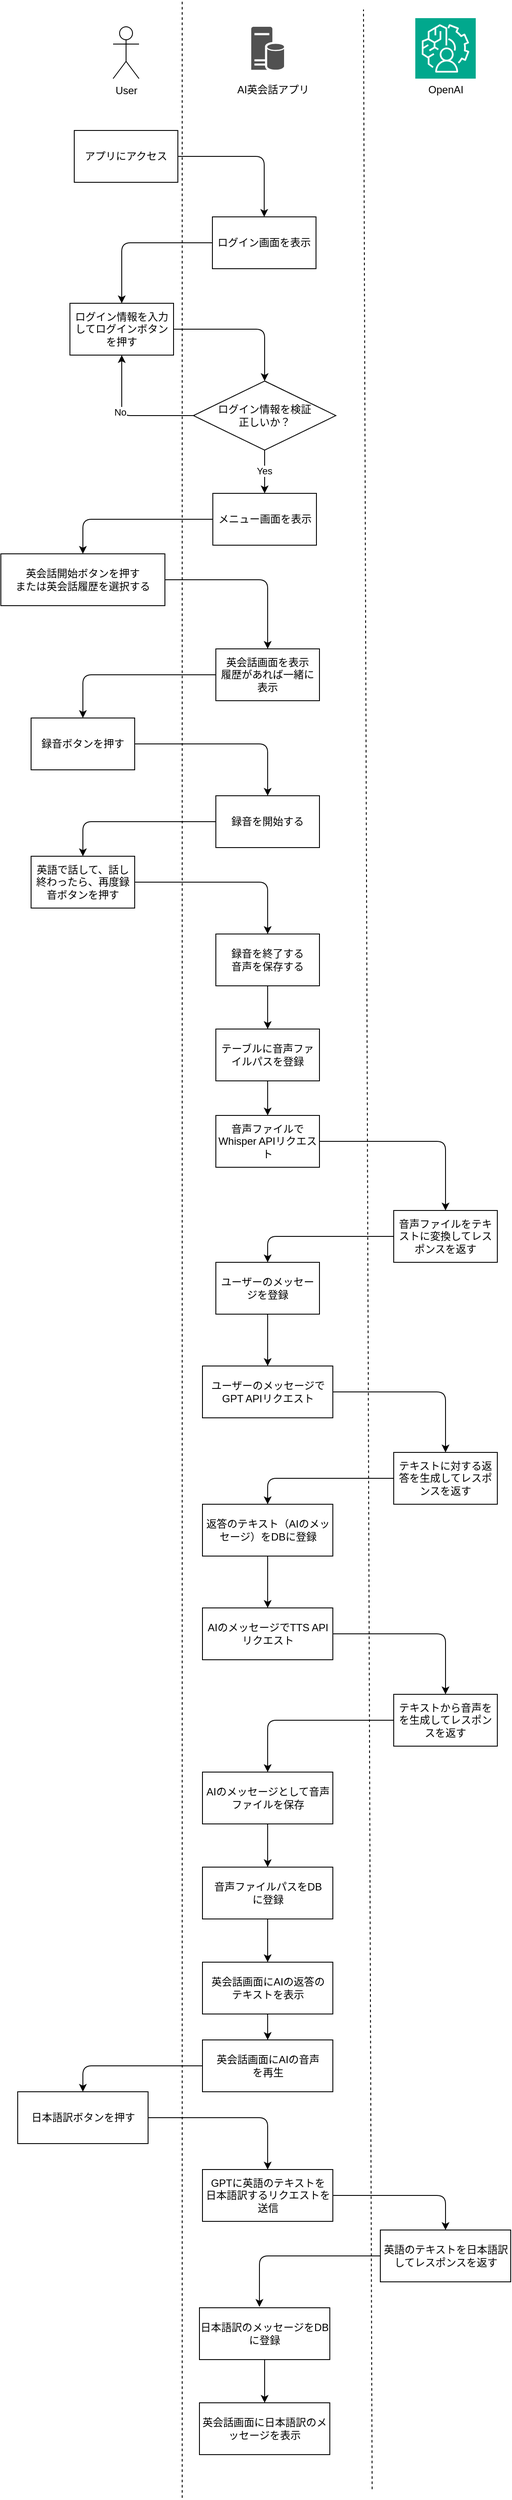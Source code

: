 <mxfile>
    <diagram id="Y1CJPtai4_8iO4vTPXVW" name="ページ1">
        <mxGraphModel dx="936" dy="667" grid="1" gridSize="10" guides="1" tooltips="1" connect="1" arrows="1" fold="1" page="1" pageScale="1" pageWidth="850" pageHeight="1100" math="0" shadow="0">
            <root>
                <mxCell id="0"/>
                <mxCell id="1" parent="0"/>
                <mxCell id="2" value="User" style="shape=umlActor;verticalLabelPosition=bottom;verticalAlign=top;html=1;outlineConnect=0;" vertex="1" parent="1">
                    <mxGeometry x="250" y="320" width="30" height="60" as="geometry"/>
                </mxCell>
                <mxCell id="3" value="" style="sketch=0;pointerEvents=1;shadow=0;dashed=0;html=1;strokeColor=none;labelPosition=center;verticalLabelPosition=bottom;verticalAlign=top;align=center;fillColor=#515151;shape=mxgraph.mscae.enterprise.database_server" vertex="1" parent="1">
                    <mxGeometry x="410" y="320" width="38" height="50" as="geometry"/>
                </mxCell>
                <mxCell id="6" value="AI英会話アプリ" style="text;html=1;align=center;verticalAlign=middle;resizable=0;points=[];autosize=1;strokeColor=none;fillColor=none;" vertex="1" parent="1">
                    <mxGeometry x="380" y="378" width="110" height="30" as="geometry"/>
                </mxCell>
                <mxCell id="7" value="" style="sketch=0;points=[[0,0,0],[0.25,0,0],[0.5,0,0],[0.75,0,0],[1,0,0],[0,1,0],[0.25,1,0],[0.5,1,0],[0.75,1,0],[1,1,0],[0,0.25,0],[0,0.5,0],[0,0.75,0],[1,0.25,0],[1,0.5,0],[1,0.75,0]];outlineConnect=0;fontColor=#232F3E;fillColor=#01A88D;strokeColor=#ffffff;dashed=0;verticalLabelPosition=bottom;verticalAlign=top;align=center;html=1;fontSize=12;fontStyle=0;aspect=fixed;shape=mxgraph.aws4.resourceIcon;resIcon=mxgraph.aws4.augmented_ai;" vertex="1" parent="1">
                    <mxGeometry x="600" y="310" width="70" height="70" as="geometry"/>
                </mxCell>
                <mxCell id="9" value="OpenAI" style="text;html=1;align=center;verticalAlign=middle;resizable=0;points=[];autosize=1;strokeColor=none;fillColor=none;" vertex="1" parent="1">
                    <mxGeometry x="605" y="378" width="60" height="30" as="geometry"/>
                </mxCell>
                <mxCell id="12" style="edgeStyle=orthogonalEdgeStyle;html=1;entryX=0.5;entryY=0;entryDx=0;entryDy=0;" edge="1" parent="1" source="10" target="11">
                    <mxGeometry relative="1" as="geometry"/>
                </mxCell>
                <mxCell id="10" value="アプリにアクセス" style="rounded=0;whiteSpace=wrap;html=1;" vertex="1" parent="1">
                    <mxGeometry x="205" y="440" width="120" height="60" as="geometry"/>
                </mxCell>
                <mxCell id="16" style="edgeStyle=orthogonalEdgeStyle;html=1;entryX=0.5;entryY=0;entryDx=0;entryDy=0;" edge="1" parent="1" source="11" target="14">
                    <mxGeometry relative="1" as="geometry"/>
                </mxCell>
                <mxCell id="11" value="ログイン画面を表示" style="rounded=0;whiteSpace=wrap;html=1;" vertex="1" parent="1">
                    <mxGeometry x="365" y="540" width="120" height="60" as="geometry"/>
                </mxCell>
                <mxCell id="18" style="edgeStyle=orthogonalEdgeStyle;html=1;exitX=1;exitY=0.5;exitDx=0;exitDy=0;entryX=0.5;entryY=0;entryDx=0;entryDy=0;" edge="1" parent="1" source="14" target="17">
                    <mxGeometry relative="1" as="geometry"/>
                </mxCell>
                <mxCell id="14" value="ログイン情報を入力してログインボタンを押す" style="rounded=0;whiteSpace=wrap;html=1;" vertex="1" parent="1">
                    <mxGeometry x="200" y="640" width="120" height="60" as="geometry"/>
                </mxCell>
                <mxCell id="20" style="edgeStyle=orthogonalEdgeStyle;html=1;entryX=0.5;entryY=1;entryDx=0;entryDy=0;" edge="1" parent="1" source="17" target="14">
                    <mxGeometry relative="1" as="geometry"/>
                </mxCell>
                <mxCell id="22" value="No" style="edgeLabel;html=1;align=center;verticalAlign=middle;resizable=0;points=[];" vertex="1" connectable="0" parent="20">
                    <mxGeometry x="0.137" y="2" relative="1" as="geometry">
                        <mxPoint as="offset"/>
                    </mxGeometry>
                </mxCell>
                <mxCell id="21" style="edgeStyle=none;html=1;exitX=0.5;exitY=1;exitDx=0;exitDy=0;entryX=0.5;entryY=0;entryDx=0;entryDy=0;" edge="1" parent="1" source="17" target="19">
                    <mxGeometry relative="1" as="geometry"/>
                </mxCell>
                <mxCell id="24" value="Yes" style="edgeLabel;html=1;align=center;verticalAlign=middle;resizable=0;points=[];" vertex="1" connectable="0" parent="21">
                    <mxGeometry x="-0.04" y="-1" relative="1" as="geometry">
                        <mxPoint as="offset"/>
                    </mxGeometry>
                </mxCell>
                <mxCell id="17" value="ログイン情報を検証&lt;div&gt;正しいか？&lt;/div&gt;" style="rhombus;whiteSpace=wrap;html=1;" vertex="1" parent="1">
                    <mxGeometry x="343" y="730" width="165" height="80" as="geometry"/>
                </mxCell>
                <mxCell id="29" style="edgeStyle=orthogonalEdgeStyle;html=1;exitX=0;exitY=0.5;exitDx=0;exitDy=0;entryX=0.5;entryY=0;entryDx=0;entryDy=0;" edge="1" parent="1" source="19" target="27">
                    <mxGeometry relative="1" as="geometry"/>
                </mxCell>
                <mxCell id="19" value="メニュー画面を表示" style="rounded=0;whiteSpace=wrap;html=1;" vertex="1" parent="1">
                    <mxGeometry x="365.5" y="860" width="120" height="60" as="geometry"/>
                </mxCell>
                <mxCell id="25" value="" style="endArrow=none;dashed=1;html=1;" edge="1" parent="1">
                    <mxGeometry width="50" height="50" relative="1" as="geometry">
                        <mxPoint x="330" y="3180" as="sourcePoint"/>
                        <mxPoint x="330" y="290" as="targetPoint"/>
                    </mxGeometry>
                </mxCell>
                <mxCell id="26" value="" style="endArrow=none;dashed=1;html=1;" edge="1" parent="1">
                    <mxGeometry width="50" height="50" relative="1" as="geometry">
                        <mxPoint x="550" y="3170" as="sourcePoint"/>
                        <mxPoint x="540" y="300" as="targetPoint"/>
                    </mxGeometry>
                </mxCell>
                <mxCell id="33" style="edgeStyle=orthogonalEdgeStyle;html=1;entryX=0.5;entryY=0;entryDx=0;entryDy=0;" edge="1" parent="1" source="27" target="30">
                    <mxGeometry relative="1" as="geometry"/>
                </mxCell>
                <mxCell id="27" value="英会話開始ボタンを押す&lt;div&gt;または英会話履歴を選択する&lt;/div&gt;" style="rounded=0;whiteSpace=wrap;html=1;" vertex="1" parent="1">
                    <mxGeometry x="120" y="930" width="190" height="60" as="geometry"/>
                </mxCell>
                <mxCell id="36" style="edgeStyle=orthogonalEdgeStyle;html=1;entryX=0.5;entryY=0;entryDx=0;entryDy=0;" edge="1" parent="1" source="30" target="34">
                    <mxGeometry relative="1" as="geometry"/>
                </mxCell>
                <mxCell id="30" value="英会話画面を表示&lt;div&gt;履歴があれば一緒に表示&lt;/div&gt;" style="rounded=0;whiteSpace=wrap;html=1;" vertex="1" parent="1">
                    <mxGeometry x="369" y="1040" width="120" height="60" as="geometry"/>
                </mxCell>
                <mxCell id="38" style="edgeStyle=orthogonalEdgeStyle;html=1;entryX=0.5;entryY=0;entryDx=0;entryDy=0;" edge="1" parent="1" source="34" target="37">
                    <mxGeometry relative="1" as="geometry"/>
                </mxCell>
                <mxCell id="34" value="録音ボタンを押す" style="rounded=0;whiteSpace=wrap;html=1;" vertex="1" parent="1">
                    <mxGeometry x="155" y="1120" width="120" height="60" as="geometry"/>
                </mxCell>
                <mxCell id="40" style="edgeStyle=orthogonalEdgeStyle;html=1;entryX=0.5;entryY=0;entryDx=0;entryDy=0;" edge="1" parent="1" source="37" target="39">
                    <mxGeometry relative="1" as="geometry"/>
                </mxCell>
                <mxCell id="37" value="録音を開始する" style="rounded=0;whiteSpace=wrap;html=1;" vertex="1" parent="1">
                    <mxGeometry x="369" y="1210" width="120" height="60" as="geometry"/>
                </mxCell>
                <mxCell id="42" style="edgeStyle=orthogonalEdgeStyle;html=1;entryX=0.5;entryY=0;entryDx=0;entryDy=0;" edge="1" parent="1" source="39" target="41">
                    <mxGeometry relative="1" as="geometry"/>
                </mxCell>
                <mxCell id="39" value="英語で話して、話し終わったら、再度録音ボタンを押す" style="rounded=0;whiteSpace=wrap;html=1;" vertex="1" parent="1">
                    <mxGeometry x="155" y="1280" width="120" height="60" as="geometry"/>
                </mxCell>
                <mxCell id="45" style="edgeStyle=orthogonalEdgeStyle;html=1;exitX=0.5;exitY=1;exitDx=0;exitDy=0;entryX=0.5;entryY=0;entryDx=0;entryDy=0;" edge="1" parent="1" source="41" target="43">
                    <mxGeometry relative="1" as="geometry"/>
                </mxCell>
                <mxCell id="41" value="録音を終了する&lt;div&gt;音声を保存する&lt;/div&gt;" style="rounded=0;whiteSpace=wrap;html=1;" vertex="1" parent="1">
                    <mxGeometry x="369" y="1370" width="120" height="60" as="geometry"/>
                </mxCell>
                <mxCell id="47" style="edgeStyle=orthogonalEdgeStyle;html=1;exitX=0.5;exitY=1;exitDx=0;exitDy=0;entryX=0.5;entryY=0;entryDx=0;entryDy=0;" edge="1" parent="1" source="43" target="46">
                    <mxGeometry relative="1" as="geometry"/>
                </mxCell>
                <mxCell id="43" value="テーブルに音声ファイルパスを登録" style="rounded=0;whiteSpace=wrap;html=1;" vertex="1" parent="1">
                    <mxGeometry x="369" y="1480" width="120" height="60" as="geometry"/>
                </mxCell>
                <mxCell id="49" style="edgeStyle=orthogonalEdgeStyle;html=1;" edge="1" parent="1" source="46" target="48">
                    <mxGeometry relative="1" as="geometry"/>
                </mxCell>
                <mxCell id="46" value="音声ファイルで&lt;br&gt;Whisper APIリクエスト" style="rounded=0;whiteSpace=wrap;html=1;" vertex="1" parent="1">
                    <mxGeometry x="369" y="1580" width="120" height="60" as="geometry"/>
                </mxCell>
                <mxCell id="52" style="edgeStyle=orthogonalEdgeStyle;html=1;entryX=0.5;entryY=0;entryDx=0;entryDy=0;" edge="1" parent="1" source="48" target="51">
                    <mxGeometry relative="1" as="geometry"/>
                </mxCell>
                <mxCell id="48" value="音声ファイルをテキストに変換してレスポンスを返す" style="rounded=0;whiteSpace=wrap;html=1;" vertex="1" parent="1">
                    <mxGeometry x="575" y="1690" width="120" height="60" as="geometry"/>
                </mxCell>
                <mxCell id="54" style="edgeStyle=orthogonalEdgeStyle;html=1;entryX=0.5;entryY=0;entryDx=0;entryDy=0;" edge="1" parent="1" source="51" target="53">
                    <mxGeometry relative="1" as="geometry"/>
                </mxCell>
                <mxCell id="51" value="ユーザーのメッセージを登録" style="rounded=0;whiteSpace=wrap;html=1;" vertex="1" parent="1">
                    <mxGeometry x="369" y="1750" width="120" height="60" as="geometry"/>
                </mxCell>
                <mxCell id="57" style="edgeStyle=orthogonalEdgeStyle;html=1;" edge="1" parent="1" source="53" target="55">
                    <mxGeometry relative="1" as="geometry"/>
                </mxCell>
                <mxCell id="53" value="ユーザーのメッセージでGPT APIリクエスト" style="rounded=0;whiteSpace=wrap;html=1;" vertex="1" parent="1">
                    <mxGeometry x="353.5" y="1870" width="151" height="60" as="geometry"/>
                </mxCell>
                <mxCell id="58" style="edgeStyle=orthogonalEdgeStyle;html=1;entryX=0.5;entryY=0;entryDx=0;entryDy=0;" edge="1" parent="1" source="55" target="56">
                    <mxGeometry relative="1" as="geometry"/>
                </mxCell>
                <mxCell id="55" value="テキストに対する返答を生成してレスポンスを返す" style="rounded=0;whiteSpace=wrap;html=1;" vertex="1" parent="1">
                    <mxGeometry x="575" y="1970" width="120" height="60" as="geometry"/>
                </mxCell>
                <mxCell id="60" style="edgeStyle=orthogonalEdgeStyle;html=1;entryX=0.5;entryY=0;entryDx=0;entryDy=0;" edge="1" parent="1" source="56" target="59">
                    <mxGeometry relative="1" as="geometry"/>
                </mxCell>
                <mxCell id="56" value="返答のテキスト（AIのメッセージ）をDBに登録" style="rounded=0;whiteSpace=wrap;html=1;" vertex="1" parent="1">
                    <mxGeometry x="353.5" y="2030" width="151" height="60" as="geometry"/>
                </mxCell>
                <mxCell id="62" style="edgeStyle=orthogonalEdgeStyle;html=1;entryX=0.5;entryY=0;entryDx=0;entryDy=0;" edge="1" parent="1" source="59" target="61">
                    <mxGeometry relative="1" as="geometry"/>
                </mxCell>
                <mxCell id="59" value="AIのメッセージでTTS APIリクエスト" style="rounded=0;whiteSpace=wrap;html=1;" vertex="1" parent="1">
                    <mxGeometry x="353.5" y="2150" width="151" height="60" as="geometry"/>
                </mxCell>
                <mxCell id="64" style="edgeStyle=orthogonalEdgeStyle;html=1;entryX=0.5;entryY=0;entryDx=0;entryDy=0;" edge="1" parent="1" source="61" target="63">
                    <mxGeometry relative="1" as="geometry"/>
                </mxCell>
                <mxCell id="61" value="テキストから音声をを生成してレスポンスを返す" style="rounded=0;whiteSpace=wrap;html=1;" vertex="1" parent="1">
                    <mxGeometry x="575" y="2250" width="120" height="60" as="geometry"/>
                </mxCell>
                <mxCell id="66" style="edgeStyle=orthogonalEdgeStyle;html=1;entryX=0.5;entryY=0;entryDx=0;entryDy=0;" edge="1" parent="1" source="63" target="65">
                    <mxGeometry relative="1" as="geometry"/>
                </mxCell>
                <mxCell id="63" value="AIのメッセージとして音声ファイルを保存" style="rounded=0;whiteSpace=wrap;html=1;" vertex="1" parent="1">
                    <mxGeometry x="353.5" y="2340" width="151" height="60" as="geometry"/>
                </mxCell>
                <mxCell id="69" style="edgeStyle=orthogonalEdgeStyle;html=1;entryX=0.5;entryY=0;entryDx=0;entryDy=0;" edge="1" parent="1" source="65" target="67">
                    <mxGeometry relative="1" as="geometry"/>
                </mxCell>
                <mxCell id="65" value="音声ファイルパスをDB&lt;br&gt;に登録" style="rounded=0;whiteSpace=wrap;html=1;" vertex="1" parent="1">
                    <mxGeometry x="353.5" y="2450" width="151" height="60" as="geometry"/>
                </mxCell>
                <mxCell id="71" value="" style="edgeStyle=orthogonalEdgeStyle;html=1;" edge="1" parent="1" source="67" target="68">
                    <mxGeometry relative="1" as="geometry"/>
                </mxCell>
                <mxCell id="67" value="英会話画面にAIの返答の&lt;br&gt;テキストを表示" style="rounded=0;whiteSpace=wrap;html=1;" vertex="1" parent="1">
                    <mxGeometry x="353.5" y="2560" width="151" height="60" as="geometry"/>
                </mxCell>
                <mxCell id="74" style="edgeStyle=orthogonalEdgeStyle;html=1;entryX=0.5;entryY=0;entryDx=0;entryDy=0;" edge="1" parent="1" source="68" target="72">
                    <mxGeometry relative="1" as="geometry"/>
                </mxCell>
                <mxCell id="68" value="英会話画面にAIの音声&lt;br&gt;を再生" style="rounded=0;whiteSpace=wrap;html=1;" vertex="1" parent="1">
                    <mxGeometry x="353.5" y="2650" width="151" height="60" as="geometry"/>
                </mxCell>
                <mxCell id="75" style="edgeStyle=orthogonalEdgeStyle;html=1;entryX=0.5;entryY=0;entryDx=0;entryDy=0;" edge="1" parent="1" source="72" target="73">
                    <mxGeometry relative="1" as="geometry"/>
                </mxCell>
                <mxCell id="72" value="日本語訳ボタンを押す" style="rounded=0;whiteSpace=wrap;html=1;" vertex="1" parent="1">
                    <mxGeometry x="139.5" y="2710" width="151" height="60" as="geometry"/>
                </mxCell>
                <mxCell id="78" style="edgeStyle=orthogonalEdgeStyle;html=1;entryX=0.5;entryY=0;entryDx=0;entryDy=0;" edge="1" parent="1" source="73" target="76">
                    <mxGeometry relative="1" as="geometry"/>
                </mxCell>
                <mxCell id="73" value="GPTに英語のテキストを&lt;br&gt;日本語訳するリクエストを送信" style="rounded=0;whiteSpace=wrap;html=1;" vertex="1" parent="1">
                    <mxGeometry x="353.5" y="2800" width="151" height="60" as="geometry"/>
                </mxCell>
                <mxCell id="76" value="英語のテキストを日本語訳してレスポンスを返す" style="rounded=0;whiteSpace=wrap;html=1;" vertex="1" parent="1">
                    <mxGeometry x="559.5" y="2870" width="151" height="60" as="geometry"/>
                </mxCell>
                <mxCell id="81" value="" style="edgeStyle=orthogonalEdgeStyle;html=1;" edge="1" parent="1" source="77" target="80">
                    <mxGeometry relative="1" as="geometry"/>
                </mxCell>
                <mxCell id="77" value="日本語訳のメッセージをDBに登録" style="rounded=0;whiteSpace=wrap;html=1;" vertex="1" parent="1">
                    <mxGeometry x="350" y="2960" width="151" height="60" as="geometry"/>
                </mxCell>
                <mxCell id="79" style="edgeStyle=orthogonalEdgeStyle;html=1;entryX=0.46;entryY=-0.017;entryDx=0;entryDy=0;entryPerimeter=0;" edge="1" parent="1" source="76" target="77">
                    <mxGeometry relative="1" as="geometry"/>
                </mxCell>
                <mxCell id="80" value="英会話画面に日本語訳のメッセージを表示" style="rounded=0;whiteSpace=wrap;html=1;" vertex="1" parent="1">
                    <mxGeometry x="350" y="3070" width="151" height="60" as="geometry"/>
                </mxCell>
            </root>
        </mxGraphModel>
    </diagram>
</mxfile>